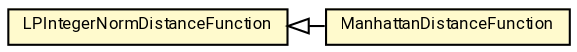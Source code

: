 #!/usr/local/bin/dot
#
# Class diagram 
# Generated by UMLGraph version R5_7_2-60-g0e99a6 (http://www.spinellis.gr/umlgraph/)
#

digraph G {
	graph [fontnames="svg"]
	edge [fontname="Roboto",fontsize=7,labelfontname="Roboto",labelfontsize=7,color="black"];
	node [fontname="Roboto",fontcolor="black",fontsize=8,shape=plaintext,margin=0,width=0,height=0];
	nodesep=0.15;
	ranksep=0.25;
	rankdir=LR;
	// de.lmu.ifi.dbs.elki.distance.distancefunction.minkowski.ManhattanDistanceFunction
	c6740664 [label=<<table title="de.lmu.ifi.dbs.elki.distance.distancefunction.minkowski.ManhattanDistanceFunction" border="0" cellborder="1" cellspacing="0" cellpadding="2" bgcolor="lemonChiffon" href="ManhattanDistanceFunction.html" target="_parent">
		<tr><td><table border="0" cellspacing="0" cellpadding="1">
		<tr><td align="center" balign="center"> <font face="Roboto">ManhattanDistanceFunction</font> </td></tr>
		</table></td></tr>
		</table>>, URL="ManhattanDistanceFunction.html"];
	// de.lmu.ifi.dbs.elki.distance.distancefunction.minkowski.LPIntegerNormDistanceFunction
	c6740690 [label=<<table title="de.lmu.ifi.dbs.elki.distance.distancefunction.minkowski.LPIntegerNormDistanceFunction" border="0" cellborder="1" cellspacing="0" cellpadding="2" bgcolor="LemonChiffon" href="LPIntegerNormDistanceFunction.html" target="_parent">
		<tr><td><table border="0" cellspacing="0" cellpadding="1">
		<tr><td align="center" balign="center"> <font face="Roboto">LPIntegerNormDistanceFunction</font> </td></tr>
		</table></td></tr>
		</table>>, URL="LPIntegerNormDistanceFunction.html"];
	// de.lmu.ifi.dbs.elki.distance.distancefunction.minkowski.ManhattanDistanceFunction extends de.lmu.ifi.dbs.elki.distance.distancefunction.minkowski.LPIntegerNormDistanceFunction
	c6740690 -> c6740664 [arrowtail=empty,dir=back,weight=10];
}


